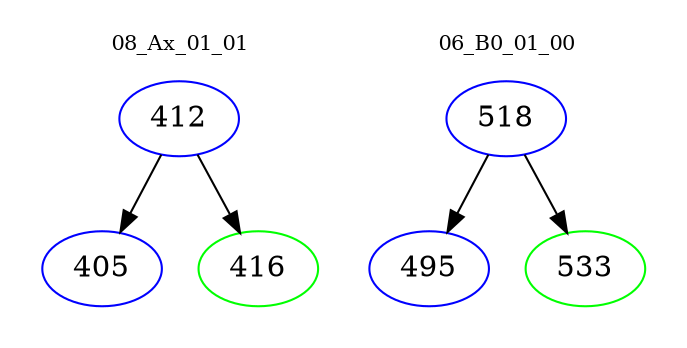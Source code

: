 digraph{
subgraph cluster_0 {
color = white
label = "08_Ax_01_01";
fontsize=10;
T0_412 [label="412", color="blue"]
T0_412 -> T0_405 [color="black"]
T0_405 [label="405", color="blue"]
T0_412 -> T0_416 [color="black"]
T0_416 [label="416", color="green"]
}
subgraph cluster_1 {
color = white
label = "06_B0_01_00";
fontsize=10;
T1_518 [label="518", color="blue"]
T1_518 -> T1_495 [color="black"]
T1_495 [label="495", color="blue"]
T1_518 -> T1_533 [color="black"]
T1_533 [label="533", color="green"]
}
}
